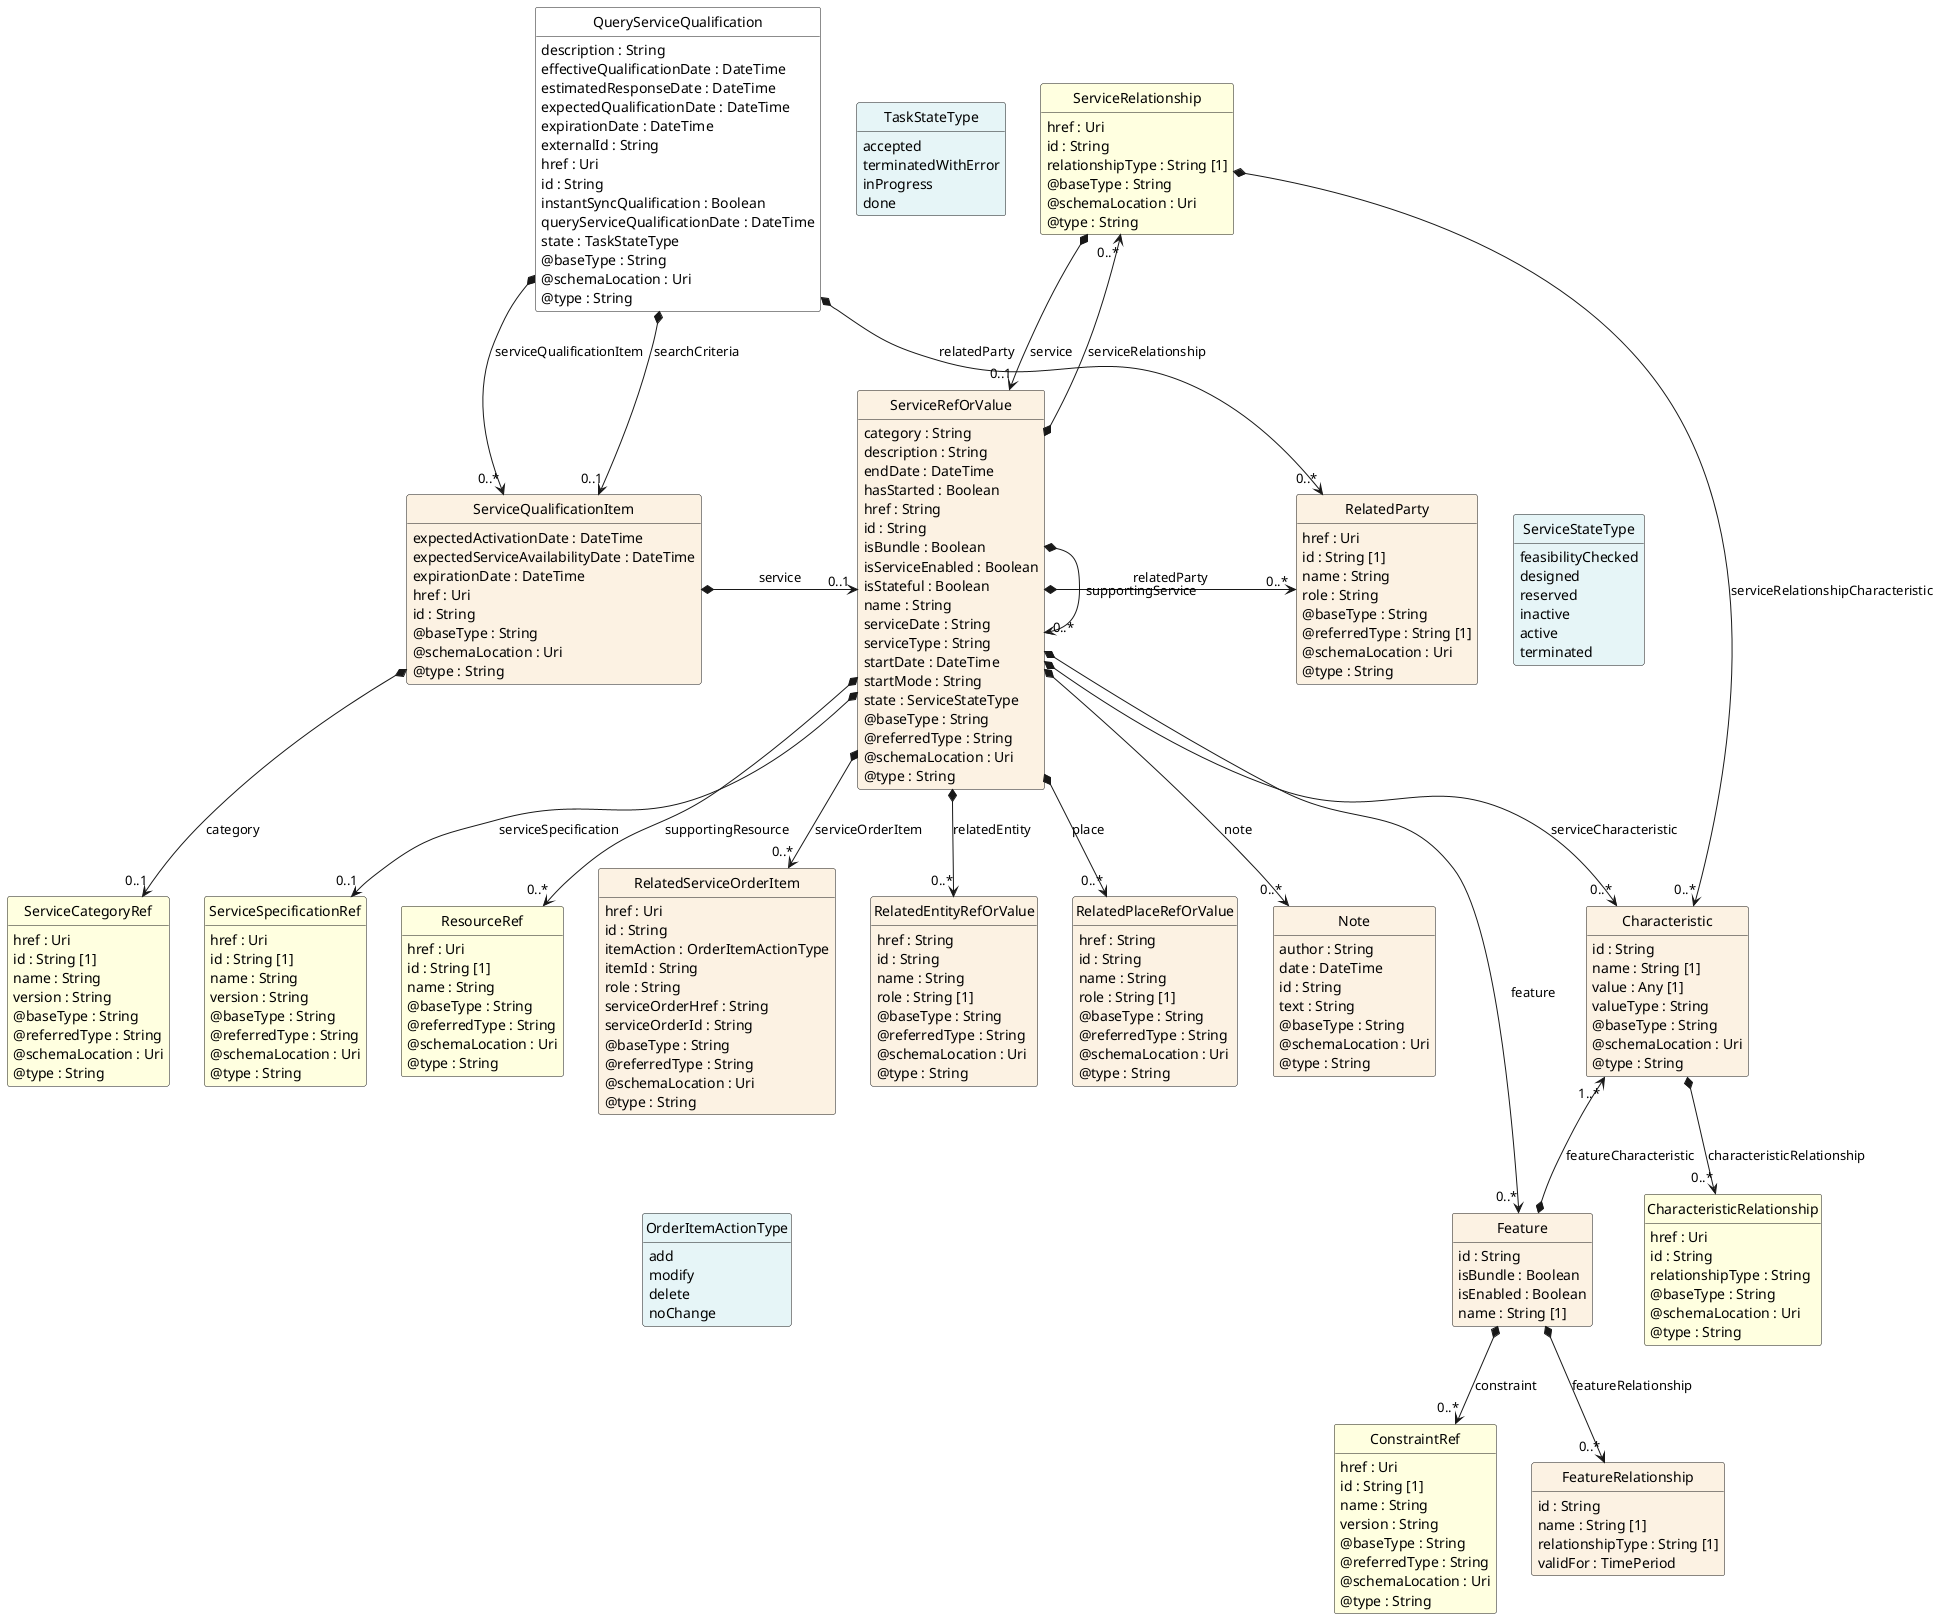 @startuml
hide circle
hide methods
hide stereotype
show <<Enumeration>> stereotype
skinparam class {
   BackgroundColor<<Enumeration>> #E6F5F7
   BackgroundColor<<Ref>> #FFFFE0
   BackgroundColor<<Pivot>> #FFFFFFF
   BackgroundColor<<SimpleType>> #E2F0DA
   BackgroundColor #FCF2E3
}

class QueryServiceQualification <<Pivot>> {
    description : String
    effectiveQualificationDate : DateTime
    estimatedResponseDate : DateTime
    expectedQualificationDate : DateTime
    expirationDate : DateTime
    externalId : String
    href : Uri
    id : String
    instantSyncQualification : Boolean
    queryServiceQualificationDate : DateTime
    state : TaskStateType
    @baseType : String
    @schemaLocation : Uri
    @type : String
}

class ServiceQualificationItem  {
    expectedActivationDate : DateTime
    expectedServiceAvailabilityDate : DateTime
    expirationDate : DateTime
    href : Uri
    id : String
    @baseType : String
    @schemaLocation : Uri
    @type : String
}

class ServiceRefOrValue  {
    category : String
    description : String
    endDate : DateTime
    hasStarted : Boolean
    href : String
    id : String
    isBundle : Boolean
    isServiceEnabled : Boolean
    isStateful : Boolean
    name : String
    serviceDate : String
    serviceType : String
    startDate : DateTime
    startMode : String
    state : ServiceStateType
    @baseType : String
    @referredType : String
    @schemaLocation : Uri
    @type : String
}

class Note  {
    author : String
    date : DateTime
    id : String
    text : String
    @baseType : String
    @schemaLocation : Uri
    @type : String
}

class ResourceRef  <<Ref>> {
    href : Uri
    id : String [1]
    name : String
    @baseType : String
    @referredType : String
    @schemaLocation : Uri
    @type : String
}

class RelatedServiceOrderItem  {
    href : Uri
    id : String
    itemAction : OrderItemActionType
    itemId : String
    role : String
    serviceOrderHref : String
    serviceOrderId : String
    @baseType : String
    @referredType : String
    @schemaLocation : Uri
    @type : String
}

class OrderItemActionType <<Enumeration>> {
    add
    modify
    delete
    noChange
}

class ServiceRelationship  <<Ref>> {
    href : Uri
    id : String
    relationshipType : String [1]
    @baseType : String
    @schemaLocation : Uri
    @type : String
}

class Characteristic  {
    id : String
    name : String [1]
    value : Any [1]
    valueType : String
    @baseType : String
    @schemaLocation : Uri
    @type : String
}

class CharacteristicRelationship  <<Ref>> {
    href : Uri
    id : String
    relationshipType : String
    @baseType : String
    @schemaLocation : Uri
    @type : String
}

class Feature  {
    id : String
    isBundle : Boolean
    isEnabled : Boolean
    name : String [1]
}

class ConstraintRef  <<Ref>> {
    href : Uri
    id : String [1]
    name : String
    version : String
    @baseType : String
    @referredType : String
    @schemaLocation : Uri
    @type : String
}

class FeatureRelationship  {
    id : String
    name : String [1]
    relationshipType : String [1]
    validFor : TimePeriod
}

class RelatedPlaceRefOrValue  {
    href : String
    id : String
    name : String
    role : String [1]
    @baseType : String
    @referredType : String
    @schemaLocation : Uri
    @type : String
}

class ServiceStateType <<Enumeration>> {
    feasibilityChecked
    designed
    reserved
    inactive
    active
    terminated
}

class RelatedEntityRefOrValue  {
    href : String
    id : String
    name : String
    role : String [1]
    @baseType : String
    @referredType : String
    @schemaLocation : Uri
    @type : String
}

class ServiceSpecificationRef  <<Ref>> {
    href : Uri
    id : String [1]
    name : String
    version : String
    @baseType : String
    @referredType : String
    @schemaLocation : Uri
    @type : String
}

class RelatedParty  {
    href : Uri
    id : String [1]
    name : String
    role : String
    @baseType : String
    @referredType : String [1]
    @schemaLocation : Uri
    @type : String
}

class ServiceCategoryRef  <<Ref>> {
    href : Uri
    id : String [1]
    name : String
    version : String
    @baseType : String
    @referredType : String
    @schemaLocation : Uri
    @type : String
}

class TaskStateType <<Enumeration>> {
    accepted
    terminatedWithError
    inProgress
    done
}

QueryServiceQualification -right[hidden]-> TaskStateType

QueryServiceQualification *-->  "0..*" RelatedParty : relatedParty

QueryServiceQualification *-->  "0..*" ServiceQualificationItem : serviceQualificationItem

QueryServiceQualification *-->  "0..1" ServiceQualificationItem : searchCriteria

ServiceQualificationItem *-right-> "0..1" ServiceRefOrValue : service

ServiceRefOrValue *-right-> "0..*" RelatedParty : relatedParty

ServiceRefOrValue *-right-> "0..*" ServiceRefOrValue : supportingService

ServiceRefOrValue -right[hidden]-> ServiceStateType

ServiceRelationship "0..*" <--* ServiceRefOrValue : serviceRelationship

ServiceRefOrValue *-->  "0..*" Characteristic : serviceCharacteristic

ServiceRefOrValue *-->  "0..*" Feature : feature

ServiceRelationship *-->  "0..*" Characteristic : serviceRelationshipCharacteristic

ServiceRelationship *-->  "0..1" ServiceRefOrValue : service

Characteristic "1..*" <--* Feature : featureCharacteristic

ServiceRefOrValue *-->  "0..*" Note : note

Characteristic <-left[hidden]- Note

ServiceRefOrValue *-->  "0..*" RelatedPlaceRefOrValue : place

Note <-left[hidden]- RelatedPlaceRefOrValue

ServiceRefOrValue *-->  "0..*" RelatedEntityRefOrValue : relatedEntity

RelatedPlaceRefOrValue <-left[hidden]- RelatedEntityRefOrValue

ServiceRefOrValue *-->  "0..*" RelatedServiceOrderItem : serviceOrderItem

RelatedEntityRefOrValue <-left[hidden]- RelatedServiceOrderItem

ServiceRefOrValue *-->  "0..*" ResourceRef : supportingResource

RelatedServiceOrderItem <-left[hidden]- ResourceRef

ServiceRefOrValue *-->  "0..1" ServiceSpecificationRef : serviceSpecification

ResourceRef <-left[hidden]- ServiceSpecificationRef

Feature *-->  "0..*" FeatureRelationship : featureRelationship

Feature *-->  "0..*" ConstraintRef : constraint

ServiceQualificationItem *-->  "0..1" ServiceCategoryRef : category

Characteristic *-->  "0..*" CharacteristicRelationship : characteristicRelationship

RelatedServiceOrderItem -[hidden]-> OrderItemActionType

@enduml